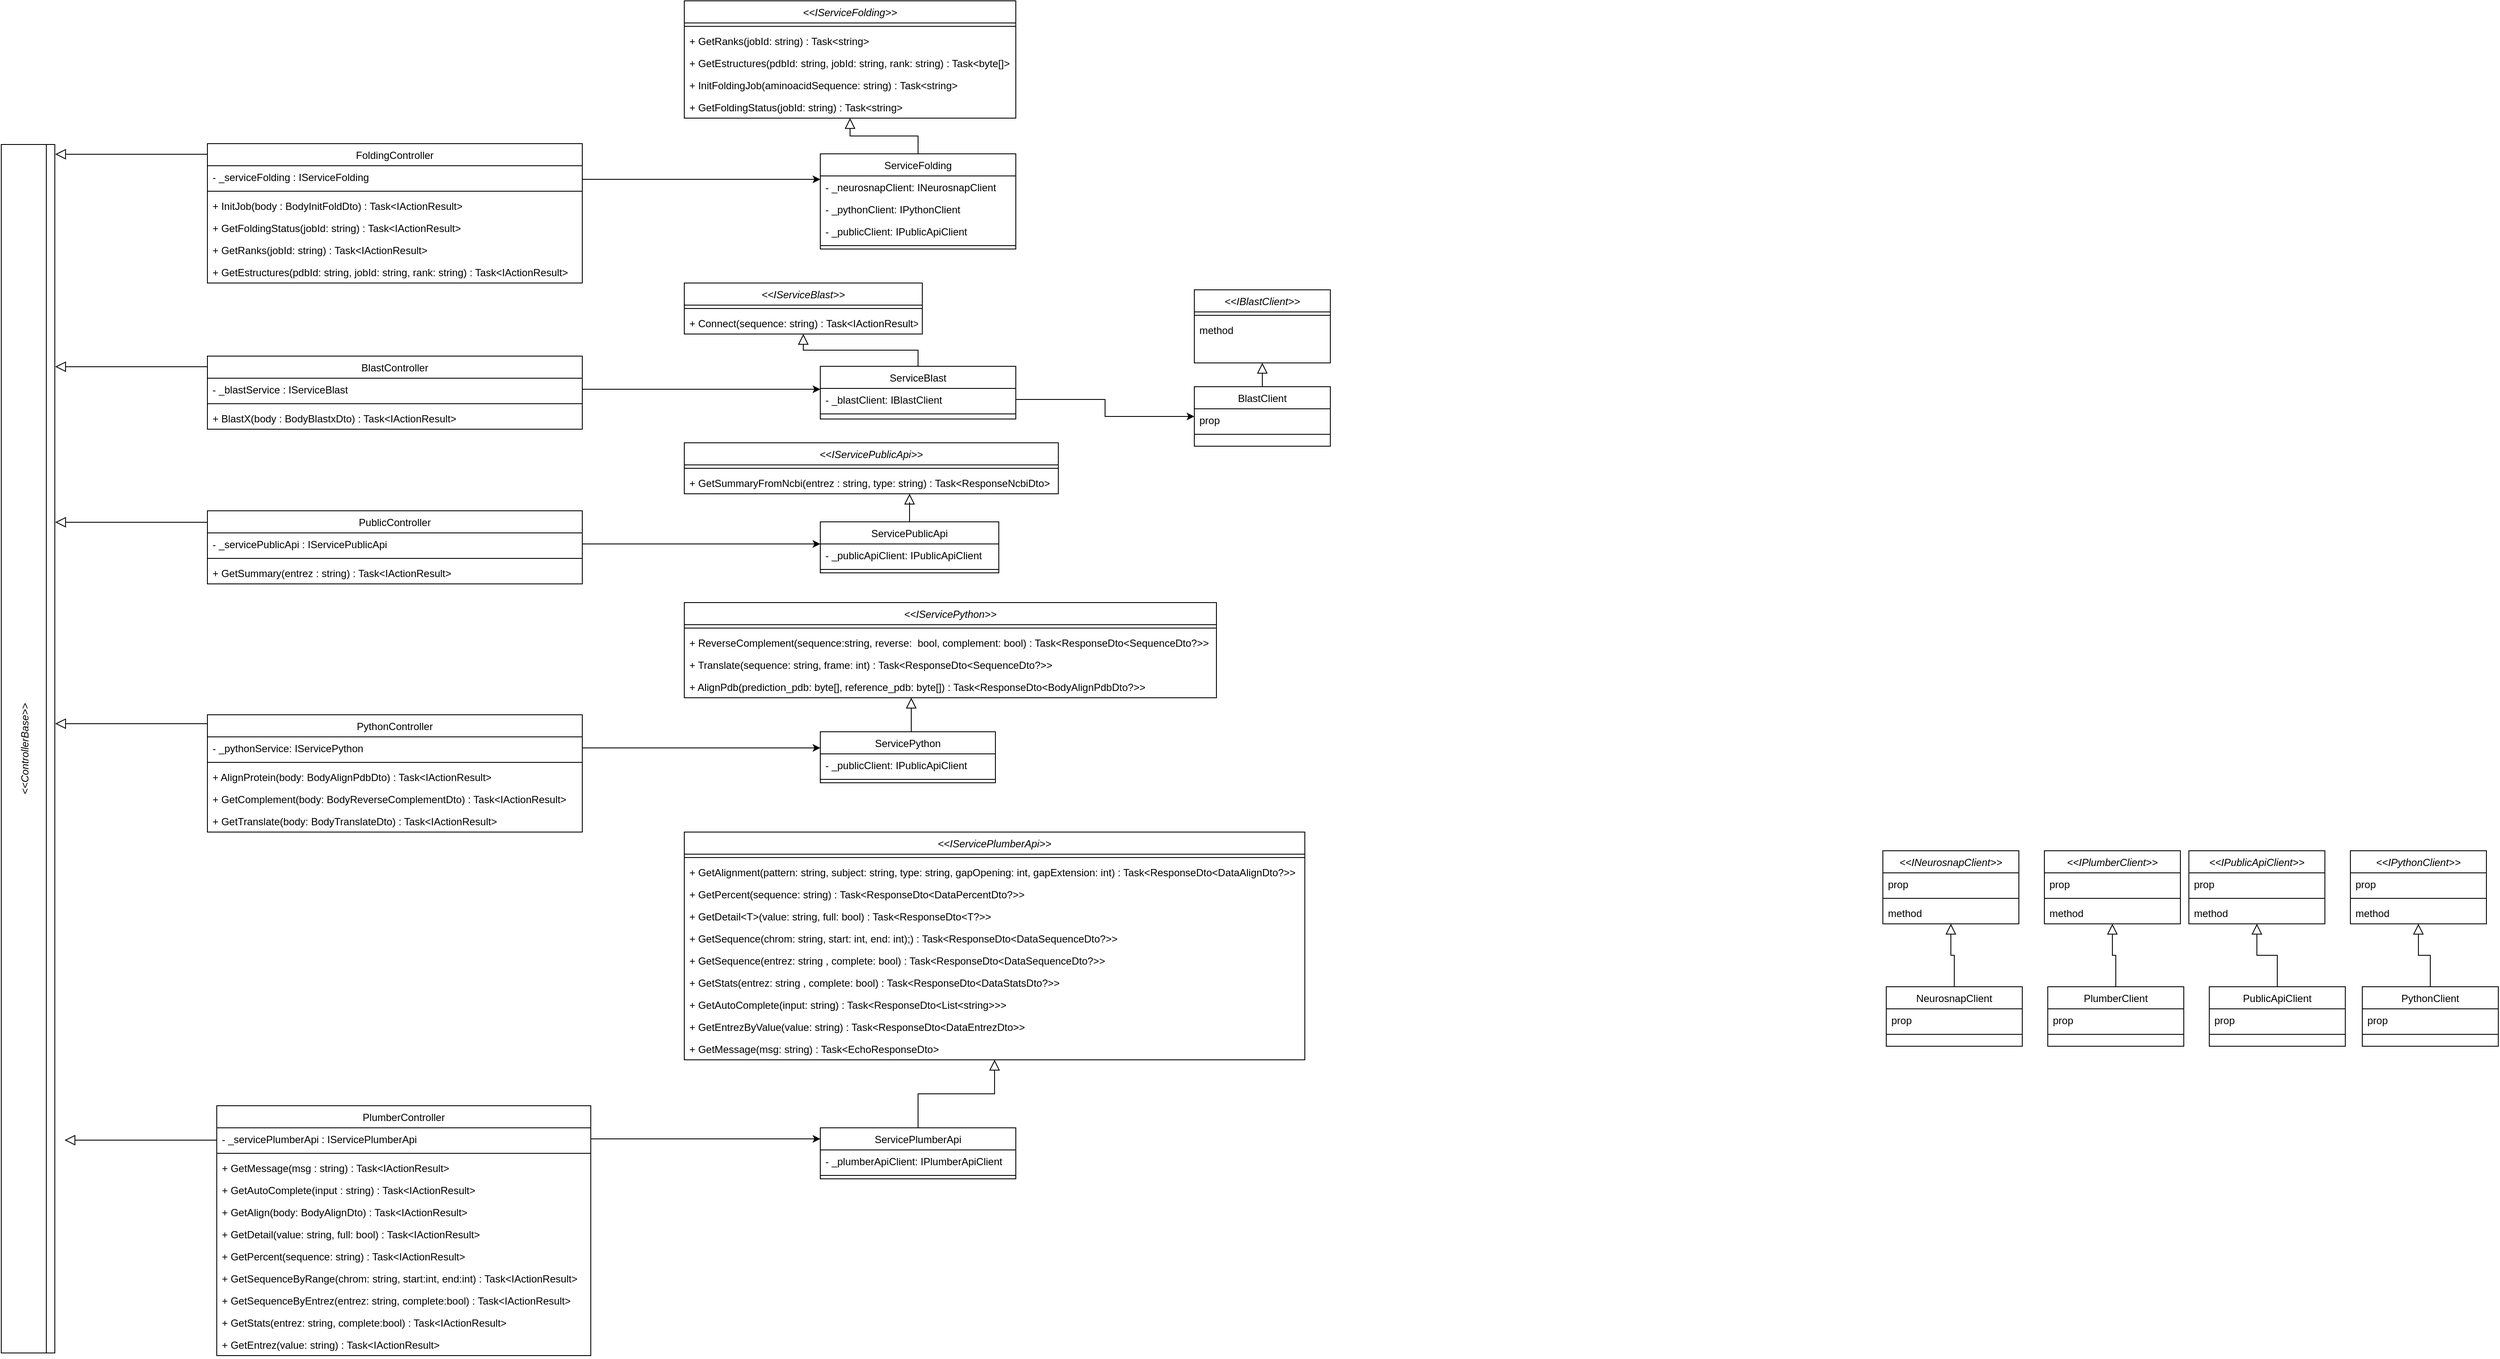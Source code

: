 <mxfile version="28.2.7">
  <diagram name="Page-1" id="tyk1b5Yv3DxGNbRm2OJT">
    <mxGraphModel dx="4820" dy="1723" grid="1" gridSize="10" guides="1" tooltips="1" connect="1" arrows="1" fold="1" page="1" pageScale="1" pageWidth="827" pageHeight="1169" math="0" shadow="0">
      <root>
        <mxCell id="0" />
        <mxCell id="1" parent="0" />
        <mxCell id="YwcAQAlFdVdN4BI-nAPj-1" value="&lt;&lt;IBlastClient&gt;&gt;" style="swimlane;fontStyle=2;align=center;verticalAlign=top;childLayout=stackLayout;horizontal=1;startSize=26;horizontalStack=0;resizeParent=1;resizeLast=0;collapsible=1;marginBottom=0;rounded=0;shadow=0;strokeWidth=1;" parent="1" vertex="1">
          <mxGeometry x="-1320" y="-480" width="160" height="86" as="geometry">
            <mxRectangle x="230" y="140" width="160" height="26" as="alternateBounds" />
          </mxGeometry>
        </mxCell>
        <mxCell id="YwcAQAlFdVdN4BI-nAPj-5" value="" style="line;html=1;strokeWidth=1;align=left;verticalAlign=middle;spacingTop=-1;spacingLeft=3;spacingRight=3;rotatable=0;labelPosition=right;points=[];portConstraint=eastwest;" parent="YwcAQAlFdVdN4BI-nAPj-1" vertex="1">
          <mxGeometry y="26" width="160" height="8" as="geometry" />
        </mxCell>
        <mxCell id="YwcAQAlFdVdN4BI-nAPj-6" value="method" style="text;align=left;verticalAlign=top;spacingLeft=4;spacingRight=4;overflow=hidden;rotatable=0;points=[[0,0.5],[1,0.5]];portConstraint=eastwest;" parent="YwcAQAlFdVdN4BI-nAPj-1" vertex="1">
          <mxGeometry y="34" width="160" height="26" as="geometry" />
        </mxCell>
        <mxCell id="YwcAQAlFdVdN4BI-nAPj-14" value="BlastClient" style="swimlane;fontStyle=0;align=center;verticalAlign=top;childLayout=stackLayout;horizontal=1;startSize=26;horizontalStack=0;resizeParent=1;resizeLast=0;collapsible=1;marginBottom=0;rounded=0;shadow=0;strokeWidth=1;" parent="1" vertex="1">
          <mxGeometry x="-1320" y="-366" width="160" height="70" as="geometry">
            <mxRectangle x="340" y="380" width="170" height="26" as="alternateBounds" />
          </mxGeometry>
        </mxCell>
        <mxCell id="YwcAQAlFdVdN4BI-nAPj-15" value="prop" style="text;align=left;verticalAlign=top;spacingLeft=4;spacingRight=4;overflow=hidden;rotatable=0;points=[[0,0.5],[1,0.5]];portConstraint=eastwest;" parent="YwcAQAlFdVdN4BI-nAPj-14" vertex="1">
          <mxGeometry y="26" width="160" height="26" as="geometry" />
        </mxCell>
        <mxCell id="YwcAQAlFdVdN4BI-nAPj-16" value="" style="line;html=1;strokeWidth=1;align=left;verticalAlign=middle;spacingTop=-1;spacingLeft=3;spacingRight=3;rotatable=0;labelPosition=right;points=[];portConstraint=eastwest;" parent="YwcAQAlFdVdN4BI-nAPj-14" vertex="1">
          <mxGeometry y="52" width="160" height="8" as="geometry" />
        </mxCell>
        <mxCell id="YwcAQAlFdVdN4BI-nAPj-17" value="" style="endArrow=block;endSize=10;endFill=0;shadow=0;strokeWidth=1;rounded=0;curved=0;edgeStyle=elbowEdgeStyle;elbow=vertical;" parent="1" source="YwcAQAlFdVdN4BI-nAPj-87" target="YwcAQAlFdVdN4BI-nAPj-31" edge="1">
          <mxGeometry width="160" relative="1" as="geometry">
            <mxPoint x="-706" y="353" as="sourcePoint" />
            <mxPoint x="-606" y="251" as="targetPoint" />
          </mxGeometry>
        </mxCell>
        <mxCell id="YwcAQAlFdVdN4BI-nAPj-31" value="&lt;&lt;INeurosnapClient&gt;&gt;" style="swimlane;fontStyle=2;align=center;verticalAlign=top;childLayout=stackLayout;horizontal=1;startSize=26;horizontalStack=0;resizeParent=1;resizeLast=0;collapsible=1;marginBottom=0;rounded=0;shadow=0;strokeWidth=1;" parent="1" vertex="1">
          <mxGeometry x="-510" y="180" width="160" height="86" as="geometry">
            <mxRectangle x="230" y="140" width="160" height="26" as="alternateBounds" />
          </mxGeometry>
        </mxCell>
        <mxCell id="YwcAQAlFdVdN4BI-nAPj-32" value="prop" style="text;align=left;verticalAlign=top;spacingLeft=4;spacingRight=4;overflow=hidden;rotatable=0;points=[[0,0.5],[1,0.5]];portConstraint=eastwest;" parent="YwcAQAlFdVdN4BI-nAPj-31" vertex="1">
          <mxGeometry y="26" width="160" height="26" as="geometry" />
        </mxCell>
        <mxCell id="YwcAQAlFdVdN4BI-nAPj-33" value="" style="line;html=1;strokeWidth=1;align=left;verticalAlign=middle;spacingTop=-1;spacingLeft=3;spacingRight=3;rotatable=0;labelPosition=right;points=[];portConstraint=eastwest;" parent="YwcAQAlFdVdN4BI-nAPj-31" vertex="1">
          <mxGeometry y="52" width="160" height="8" as="geometry" />
        </mxCell>
        <mxCell id="YwcAQAlFdVdN4BI-nAPj-34" value="method" style="text;align=left;verticalAlign=top;spacingLeft=4;spacingRight=4;overflow=hidden;rotatable=0;points=[[0,0.5],[1,0.5]];portConstraint=eastwest;" parent="YwcAQAlFdVdN4BI-nAPj-31" vertex="1">
          <mxGeometry y="60" width="160" height="26" as="geometry" />
        </mxCell>
        <mxCell id="YwcAQAlFdVdN4BI-nAPj-35" value="&lt;&lt;IPlumberClient&gt;&gt;" style="swimlane;fontStyle=2;align=center;verticalAlign=top;childLayout=stackLayout;horizontal=1;startSize=26;horizontalStack=0;resizeParent=1;resizeLast=0;collapsible=1;marginBottom=0;rounded=0;shadow=0;strokeWidth=1;" parent="1" vertex="1">
          <mxGeometry x="-320" y="180" width="160" height="86" as="geometry">
            <mxRectangle x="230" y="140" width="160" height="26" as="alternateBounds" />
          </mxGeometry>
        </mxCell>
        <mxCell id="YwcAQAlFdVdN4BI-nAPj-36" value="prop" style="text;align=left;verticalAlign=top;spacingLeft=4;spacingRight=4;overflow=hidden;rotatable=0;points=[[0,0.5],[1,0.5]];portConstraint=eastwest;" parent="YwcAQAlFdVdN4BI-nAPj-35" vertex="1">
          <mxGeometry y="26" width="160" height="26" as="geometry" />
        </mxCell>
        <mxCell id="YwcAQAlFdVdN4BI-nAPj-37" value="" style="line;html=1;strokeWidth=1;align=left;verticalAlign=middle;spacingTop=-1;spacingLeft=3;spacingRight=3;rotatable=0;labelPosition=right;points=[];portConstraint=eastwest;" parent="YwcAQAlFdVdN4BI-nAPj-35" vertex="1">
          <mxGeometry y="52" width="160" height="8" as="geometry" />
        </mxCell>
        <mxCell id="YwcAQAlFdVdN4BI-nAPj-38" value="method" style="text;align=left;verticalAlign=top;spacingLeft=4;spacingRight=4;overflow=hidden;rotatable=0;points=[[0,0.5],[1,0.5]];portConstraint=eastwest;" parent="YwcAQAlFdVdN4BI-nAPj-35" vertex="1">
          <mxGeometry y="60" width="160" height="26" as="geometry" />
        </mxCell>
        <mxCell id="YwcAQAlFdVdN4BI-nAPj-39" value="&lt;&lt;IPublicApiClient&gt;&gt;" style="swimlane;fontStyle=2;align=center;verticalAlign=top;childLayout=stackLayout;horizontal=1;startSize=26;horizontalStack=0;resizeParent=1;resizeLast=0;collapsible=1;marginBottom=0;rounded=0;shadow=0;strokeWidth=1;" parent="1" vertex="1">
          <mxGeometry x="-150" y="180" width="160" height="86" as="geometry">
            <mxRectangle x="230" y="140" width="160" height="26" as="alternateBounds" />
          </mxGeometry>
        </mxCell>
        <mxCell id="YwcAQAlFdVdN4BI-nAPj-40" value="prop" style="text;align=left;verticalAlign=top;spacingLeft=4;spacingRight=4;overflow=hidden;rotatable=0;points=[[0,0.5],[1,0.5]];portConstraint=eastwest;" parent="YwcAQAlFdVdN4BI-nAPj-39" vertex="1">
          <mxGeometry y="26" width="160" height="26" as="geometry" />
        </mxCell>
        <mxCell id="YwcAQAlFdVdN4BI-nAPj-41" value="" style="line;html=1;strokeWidth=1;align=left;verticalAlign=middle;spacingTop=-1;spacingLeft=3;spacingRight=3;rotatable=0;labelPosition=right;points=[];portConstraint=eastwest;" parent="YwcAQAlFdVdN4BI-nAPj-39" vertex="1">
          <mxGeometry y="52" width="160" height="8" as="geometry" />
        </mxCell>
        <mxCell id="YwcAQAlFdVdN4BI-nAPj-42" value="method" style="text;align=left;verticalAlign=top;spacingLeft=4;spacingRight=4;overflow=hidden;rotatable=0;points=[[0,0.5],[1,0.5]];portConstraint=eastwest;" parent="YwcAQAlFdVdN4BI-nAPj-39" vertex="1">
          <mxGeometry y="60" width="160" height="26" as="geometry" />
        </mxCell>
        <mxCell id="YwcAQAlFdVdN4BI-nAPj-43" value="&lt;&lt;IPythonClient&gt;&gt;" style="swimlane;fontStyle=2;align=center;verticalAlign=top;childLayout=stackLayout;horizontal=1;startSize=26;horizontalStack=0;resizeParent=1;resizeLast=0;collapsible=1;marginBottom=0;rounded=0;shadow=0;strokeWidth=1;" parent="1" vertex="1">
          <mxGeometry x="40" y="180" width="160" height="86" as="geometry">
            <mxRectangle x="230" y="140" width="160" height="26" as="alternateBounds" />
          </mxGeometry>
        </mxCell>
        <mxCell id="YwcAQAlFdVdN4BI-nAPj-44" value="prop" style="text;align=left;verticalAlign=top;spacingLeft=4;spacingRight=4;overflow=hidden;rotatable=0;points=[[0,0.5],[1,0.5]];portConstraint=eastwest;" parent="YwcAQAlFdVdN4BI-nAPj-43" vertex="1">
          <mxGeometry y="26" width="160" height="26" as="geometry" />
        </mxCell>
        <mxCell id="YwcAQAlFdVdN4BI-nAPj-45" value="" style="line;html=1;strokeWidth=1;align=left;verticalAlign=middle;spacingTop=-1;spacingLeft=3;spacingRight=3;rotatable=0;labelPosition=right;points=[];portConstraint=eastwest;" parent="YwcAQAlFdVdN4BI-nAPj-43" vertex="1">
          <mxGeometry y="52" width="160" height="8" as="geometry" />
        </mxCell>
        <mxCell id="YwcAQAlFdVdN4BI-nAPj-46" value="method" style="text;align=left;verticalAlign=top;spacingLeft=4;spacingRight=4;overflow=hidden;rotatable=0;points=[[0,0.5],[1,0.5]];portConstraint=eastwest;" parent="YwcAQAlFdVdN4BI-nAPj-43" vertex="1">
          <mxGeometry y="60" width="160" height="26" as="geometry" />
        </mxCell>
        <mxCell id="YwcAQAlFdVdN4BI-nAPj-47" value="&lt;&lt;IServiceBlast&gt;&gt;" style="swimlane;fontStyle=2;align=center;verticalAlign=top;childLayout=stackLayout;horizontal=1;startSize=26;horizontalStack=0;resizeParent=1;resizeLast=0;collapsible=1;marginBottom=0;rounded=0;shadow=0;strokeWidth=1;" parent="1" vertex="1">
          <mxGeometry x="-1920" y="-488" width="280" height="60" as="geometry">
            <mxRectangle x="230" y="140" width="160" height="26" as="alternateBounds" />
          </mxGeometry>
        </mxCell>
        <mxCell id="YwcAQAlFdVdN4BI-nAPj-49" value="" style="line;html=1;strokeWidth=1;align=left;verticalAlign=middle;spacingTop=-1;spacingLeft=3;spacingRight=3;rotatable=0;labelPosition=right;points=[];portConstraint=eastwest;" parent="YwcAQAlFdVdN4BI-nAPj-47" vertex="1">
          <mxGeometry y="26" width="280" height="8" as="geometry" />
        </mxCell>
        <mxCell id="vpIYbT9sheXWyb2JyNE9-69" value="+ Connect(sequence: string) : Task&lt;IActionResult&gt;" style="text;align=left;verticalAlign=top;spacingLeft=4;spacingRight=4;overflow=hidden;rotatable=0;points=[[0,0.5],[1,0.5]];portConstraint=eastwest;" vertex="1" parent="YwcAQAlFdVdN4BI-nAPj-47">
          <mxGeometry y="34" width="280" height="26" as="geometry" />
        </mxCell>
        <mxCell id="YwcAQAlFdVdN4BI-nAPj-51" value="&lt;&lt;IServiceFolding&gt;&gt;" style="swimlane;fontStyle=2;align=center;verticalAlign=top;childLayout=stackLayout;horizontal=1;startSize=26;horizontalStack=0;resizeParent=1;resizeLast=0;collapsible=1;marginBottom=0;rounded=0;shadow=0;strokeWidth=1;" parent="1" vertex="1">
          <mxGeometry x="-1920" y="-820" width="390" height="138" as="geometry">
            <mxRectangle x="230" y="140" width="160" height="26" as="alternateBounds" />
          </mxGeometry>
        </mxCell>
        <mxCell id="YwcAQAlFdVdN4BI-nAPj-53" value="" style="line;html=1;strokeWidth=1;align=left;verticalAlign=middle;spacingTop=-1;spacingLeft=3;spacingRight=3;rotatable=0;labelPosition=right;points=[];portConstraint=eastwest;" parent="YwcAQAlFdVdN4BI-nAPj-51" vertex="1">
          <mxGeometry y="26" width="390" height="8" as="geometry" />
        </mxCell>
        <mxCell id="vpIYbT9sheXWyb2JyNE9-74" value="+ GetRanks(jobId: string) : Task&lt;string&gt;" style="text;align=left;verticalAlign=top;spacingLeft=4;spacingRight=4;overflow=hidden;rotatable=0;points=[[0,0.5],[1,0.5]];portConstraint=eastwest;" vertex="1" parent="YwcAQAlFdVdN4BI-nAPj-51">
          <mxGeometry y="34" width="390" height="26" as="geometry" />
        </mxCell>
        <mxCell id="vpIYbT9sheXWyb2JyNE9-76" value="+ GetEstructures(pdbId: string, jobId: string, rank: string) : Task&lt;byte[]&gt;" style="text;align=left;verticalAlign=top;spacingLeft=4;spacingRight=4;overflow=hidden;rotatable=0;points=[[0,0.5],[1,0.5]];portConstraint=eastwest;" vertex="1" parent="YwcAQAlFdVdN4BI-nAPj-51">
          <mxGeometry y="60" width="390" height="26" as="geometry" />
        </mxCell>
        <mxCell id="vpIYbT9sheXWyb2JyNE9-77" value="+ InitFoldingJob(aminoacidSequence: string) : Task&lt;string&gt;" style="text;align=left;verticalAlign=top;spacingLeft=4;spacingRight=4;overflow=hidden;rotatable=0;points=[[0,0.5],[1,0.5]];portConstraint=eastwest;" vertex="1" parent="YwcAQAlFdVdN4BI-nAPj-51">
          <mxGeometry y="86" width="390" height="26" as="geometry" />
        </mxCell>
        <mxCell id="vpIYbT9sheXWyb2JyNE9-75" value="+ GetFoldingStatus(jobId: string) : Task&lt;string&gt;" style="text;align=left;verticalAlign=top;spacingLeft=4;spacingRight=4;overflow=hidden;rotatable=0;points=[[0,0.5],[1,0.5]];portConstraint=eastwest;" vertex="1" parent="YwcAQAlFdVdN4BI-nAPj-51">
          <mxGeometry y="112" width="390" height="26" as="geometry" />
        </mxCell>
        <mxCell id="YwcAQAlFdVdN4BI-nAPj-67" value="BlastController" style="swimlane;fontStyle=0;align=center;verticalAlign=top;childLayout=stackLayout;horizontal=1;startSize=26;horizontalStack=0;resizeParent=1;resizeLast=0;collapsible=1;marginBottom=0;rounded=0;shadow=0;strokeWidth=1;" parent="1" vertex="1">
          <mxGeometry x="-2481" y="-402" width="441" height="86" as="geometry">
            <mxRectangle x="230" y="140" width="160" height="26" as="alternateBounds" />
          </mxGeometry>
        </mxCell>
        <mxCell id="YwcAQAlFdVdN4BI-nAPj-68" value="- _blastService : IServiceBlast" style="text;align=left;verticalAlign=top;spacingLeft=4;spacingRight=4;overflow=hidden;rotatable=0;points=[[0,0.5],[1,0.5]];portConstraint=eastwest;" parent="YwcAQAlFdVdN4BI-nAPj-67" vertex="1">
          <mxGeometry y="26" width="441" height="26" as="geometry" />
        </mxCell>
        <mxCell id="YwcAQAlFdVdN4BI-nAPj-69" value="" style="line;html=1;strokeWidth=1;align=left;verticalAlign=middle;spacingTop=-1;spacingLeft=3;spacingRight=3;rotatable=0;labelPosition=right;points=[];portConstraint=eastwest;" parent="YwcAQAlFdVdN4BI-nAPj-67" vertex="1">
          <mxGeometry y="52" width="441" height="8" as="geometry" />
        </mxCell>
        <mxCell id="YwcAQAlFdVdN4BI-nAPj-70" value="+ BlastX(body : BodyBlastxDto) : Task&lt;IActionResult&gt;" style="text;align=left;verticalAlign=top;spacingLeft=4;spacingRight=4;overflow=hidden;rotatable=0;points=[[0,0.5],[1,0.5]];portConstraint=eastwest;" parent="YwcAQAlFdVdN4BI-nAPj-67" vertex="1">
          <mxGeometry y="60" width="441" height="26" as="geometry" />
        </mxCell>
        <mxCell id="YwcAQAlFdVdN4BI-nAPj-87" value="NeurosnapClient" style="swimlane;fontStyle=0;align=center;verticalAlign=top;childLayout=stackLayout;horizontal=1;startSize=26;horizontalStack=0;resizeParent=1;resizeLast=0;collapsible=1;marginBottom=0;rounded=0;shadow=0;strokeWidth=1;" parent="1" vertex="1">
          <mxGeometry x="-506" y="340" width="160" height="70" as="geometry">
            <mxRectangle x="340" y="380" width="170" height="26" as="alternateBounds" />
          </mxGeometry>
        </mxCell>
        <mxCell id="YwcAQAlFdVdN4BI-nAPj-88" value="prop" style="text;align=left;verticalAlign=top;spacingLeft=4;spacingRight=4;overflow=hidden;rotatable=0;points=[[0,0.5],[1,0.5]];portConstraint=eastwest;" parent="YwcAQAlFdVdN4BI-nAPj-87" vertex="1">
          <mxGeometry y="26" width="160" height="26" as="geometry" />
        </mxCell>
        <mxCell id="YwcAQAlFdVdN4BI-nAPj-89" value="" style="line;html=1;strokeWidth=1;align=left;verticalAlign=middle;spacingTop=-1;spacingLeft=3;spacingRight=3;rotatable=0;labelPosition=right;points=[];portConstraint=eastwest;" parent="YwcAQAlFdVdN4BI-nAPj-87" vertex="1">
          <mxGeometry y="52" width="160" height="8" as="geometry" />
        </mxCell>
        <mxCell id="YwcAQAlFdVdN4BI-nAPj-90" value="PlumberClient" style="swimlane;fontStyle=0;align=center;verticalAlign=top;childLayout=stackLayout;horizontal=1;startSize=26;horizontalStack=0;resizeParent=1;resizeLast=0;collapsible=1;marginBottom=0;rounded=0;shadow=0;strokeWidth=1;" parent="1" vertex="1">
          <mxGeometry x="-316" y="340" width="160" height="70" as="geometry">
            <mxRectangle x="340" y="380" width="170" height="26" as="alternateBounds" />
          </mxGeometry>
        </mxCell>
        <mxCell id="YwcAQAlFdVdN4BI-nAPj-91" value="prop" style="text;align=left;verticalAlign=top;spacingLeft=4;spacingRight=4;overflow=hidden;rotatable=0;points=[[0,0.5],[1,0.5]];portConstraint=eastwest;" parent="YwcAQAlFdVdN4BI-nAPj-90" vertex="1">
          <mxGeometry y="26" width="160" height="26" as="geometry" />
        </mxCell>
        <mxCell id="YwcAQAlFdVdN4BI-nAPj-92" value="" style="line;html=1;strokeWidth=1;align=left;verticalAlign=middle;spacingTop=-1;spacingLeft=3;spacingRight=3;rotatable=0;labelPosition=right;points=[];portConstraint=eastwest;" parent="YwcAQAlFdVdN4BI-nAPj-90" vertex="1">
          <mxGeometry y="52" width="160" height="8" as="geometry" />
        </mxCell>
        <mxCell id="YwcAQAlFdVdN4BI-nAPj-93" value="PublicApiClient" style="swimlane;fontStyle=0;align=center;verticalAlign=top;childLayout=stackLayout;horizontal=1;startSize=26;horizontalStack=0;resizeParent=1;resizeLast=0;collapsible=1;marginBottom=0;rounded=0;shadow=0;strokeWidth=1;" parent="1" vertex="1">
          <mxGeometry x="-126" y="340" width="160" height="70" as="geometry">
            <mxRectangle x="340" y="380" width="170" height="26" as="alternateBounds" />
          </mxGeometry>
        </mxCell>
        <mxCell id="YwcAQAlFdVdN4BI-nAPj-94" value="prop" style="text;align=left;verticalAlign=top;spacingLeft=4;spacingRight=4;overflow=hidden;rotatable=0;points=[[0,0.5],[1,0.5]];portConstraint=eastwest;" parent="YwcAQAlFdVdN4BI-nAPj-93" vertex="1">
          <mxGeometry y="26" width="160" height="26" as="geometry" />
        </mxCell>
        <mxCell id="YwcAQAlFdVdN4BI-nAPj-95" value="" style="line;html=1;strokeWidth=1;align=left;verticalAlign=middle;spacingTop=-1;spacingLeft=3;spacingRight=3;rotatable=0;labelPosition=right;points=[];portConstraint=eastwest;" parent="YwcAQAlFdVdN4BI-nAPj-93" vertex="1">
          <mxGeometry y="52" width="160" height="8" as="geometry" />
        </mxCell>
        <mxCell id="YwcAQAlFdVdN4BI-nAPj-96" value="PythonClient" style="swimlane;fontStyle=0;align=center;verticalAlign=top;childLayout=stackLayout;horizontal=1;startSize=26;horizontalStack=0;resizeParent=1;resizeLast=0;collapsible=1;marginBottom=0;rounded=0;shadow=0;strokeWidth=1;" parent="1" vertex="1">
          <mxGeometry x="54" y="340" width="160" height="70" as="geometry">
            <mxRectangle x="340" y="380" width="170" height="26" as="alternateBounds" />
          </mxGeometry>
        </mxCell>
        <mxCell id="YwcAQAlFdVdN4BI-nAPj-97" value="prop" style="text;align=left;verticalAlign=top;spacingLeft=4;spacingRight=4;overflow=hidden;rotatable=0;points=[[0,0.5],[1,0.5]];portConstraint=eastwest;" parent="YwcAQAlFdVdN4BI-nAPj-96" vertex="1">
          <mxGeometry y="26" width="160" height="26" as="geometry" />
        </mxCell>
        <mxCell id="YwcAQAlFdVdN4BI-nAPj-98" value="" style="line;html=1;strokeWidth=1;align=left;verticalAlign=middle;spacingTop=-1;spacingLeft=3;spacingRight=3;rotatable=0;labelPosition=right;points=[];portConstraint=eastwest;" parent="YwcAQAlFdVdN4BI-nAPj-96" vertex="1">
          <mxGeometry y="52" width="160" height="8" as="geometry" />
        </mxCell>
        <mxCell id="YwcAQAlFdVdN4BI-nAPj-99" value="" style="endArrow=block;endSize=10;endFill=0;shadow=0;strokeWidth=1;rounded=0;curved=0;edgeStyle=elbowEdgeStyle;elbow=vertical;" parent="1" source="YwcAQAlFdVdN4BI-nAPj-14" target="YwcAQAlFdVdN4BI-nAPj-1" edge="1">
          <mxGeometry width="160" relative="1" as="geometry">
            <mxPoint x="-80" y="3" as="sourcePoint" />
            <mxPoint x="20" y="-99" as="targetPoint" />
          </mxGeometry>
        </mxCell>
        <mxCell id="YwcAQAlFdVdN4BI-nAPj-100" value="" style="endArrow=block;endSize=10;endFill=0;shadow=0;strokeWidth=1;rounded=0;curved=0;edgeStyle=elbowEdgeStyle;elbow=vertical;" parent="1" source="YwcAQAlFdVdN4BI-nAPj-90" target="YwcAQAlFdVdN4BI-nAPj-35" edge="1">
          <mxGeometry width="160" relative="1" as="geometry">
            <mxPoint x="-706" y="353" as="sourcePoint" />
            <mxPoint x="-606" y="251" as="targetPoint" />
          </mxGeometry>
        </mxCell>
        <mxCell id="YwcAQAlFdVdN4BI-nAPj-101" value="" style="endArrow=block;endSize=10;endFill=0;shadow=0;strokeWidth=1;rounded=0;curved=0;edgeStyle=elbowEdgeStyle;elbow=vertical;" parent="1" source="YwcAQAlFdVdN4BI-nAPj-96" target="YwcAQAlFdVdN4BI-nAPj-43" edge="1">
          <mxGeometry width="160" relative="1" as="geometry">
            <mxPoint x="-706" y="353" as="sourcePoint" />
            <mxPoint x="-606" y="251" as="targetPoint" />
          </mxGeometry>
        </mxCell>
        <mxCell id="YwcAQAlFdVdN4BI-nAPj-102" value="" style="endArrow=block;endSize=10;endFill=0;shadow=0;strokeWidth=1;rounded=0;curved=0;edgeStyle=elbowEdgeStyle;elbow=vertical;" parent="1" source="YwcAQAlFdVdN4BI-nAPj-93" target="YwcAQAlFdVdN4BI-nAPj-39" edge="1">
          <mxGeometry width="160" relative="1" as="geometry">
            <mxPoint x="-706" y="353" as="sourcePoint" />
            <mxPoint x="-606" y="251" as="targetPoint" />
          </mxGeometry>
        </mxCell>
        <mxCell id="YwcAQAlFdVdN4BI-nAPj-103" value="ServiceBlast" style="swimlane;fontStyle=0;align=center;verticalAlign=top;childLayout=stackLayout;horizontal=1;startSize=26;horizontalStack=0;resizeParent=1;resizeLast=0;collapsible=1;marginBottom=0;rounded=0;shadow=0;strokeWidth=1;" parent="1" vertex="1">
          <mxGeometry x="-1760" y="-390" width="230" height="62" as="geometry">
            <mxRectangle x="340" y="380" width="170" height="26" as="alternateBounds" />
          </mxGeometry>
        </mxCell>
        <mxCell id="YwcAQAlFdVdN4BI-nAPj-104" value="- _blastClient: IBlastClient" style="text;align=left;verticalAlign=top;spacingLeft=4;spacingRight=4;overflow=hidden;rotatable=0;points=[[0,0.5],[1,0.5]];portConstraint=eastwest;" parent="YwcAQAlFdVdN4BI-nAPj-103" vertex="1">
          <mxGeometry y="26" width="230" height="26" as="geometry" />
        </mxCell>
        <mxCell id="YwcAQAlFdVdN4BI-nAPj-105" value="" style="line;html=1;strokeWidth=1;align=left;verticalAlign=middle;spacingTop=-1;spacingLeft=3;spacingRight=3;rotatable=0;labelPosition=right;points=[];portConstraint=eastwest;" parent="YwcAQAlFdVdN4BI-nAPj-103" vertex="1">
          <mxGeometry y="52" width="230" height="8" as="geometry" />
        </mxCell>
        <mxCell id="YwcAQAlFdVdN4BI-nAPj-106" value="" style="endArrow=block;endSize=10;endFill=0;shadow=0;strokeWidth=1;rounded=0;curved=0;edgeStyle=elbowEdgeStyle;elbow=vertical;" parent="1" source="YwcAQAlFdVdN4BI-nAPj-107" target="YwcAQAlFdVdN4BI-nAPj-51" edge="1">
          <mxGeometry width="160" relative="1" as="geometry">
            <mxPoint y="71" as="sourcePoint" />
            <mxPoint x="270" y="-96" as="targetPoint" />
          </mxGeometry>
        </mxCell>
        <mxCell id="YwcAQAlFdVdN4BI-nAPj-107" value="ServiceFolding" style="swimlane;fontStyle=0;align=center;verticalAlign=top;childLayout=stackLayout;horizontal=1;startSize=26;horizontalStack=0;resizeParent=1;resizeLast=0;collapsible=1;marginBottom=0;rounded=0;shadow=0;strokeWidth=1;" parent="1" vertex="1">
          <mxGeometry x="-1760" y="-640" width="230" height="112" as="geometry">
            <mxRectangle x="340" y="380" width="170" height="26" as="alternateBounds" />
          </mxGeometry>
        </mxCell>
        <mxCell id="vpIYbT9sheXWyb2JyNE9-73" value="- _neurosnapClient: INeurosnapClient" style="text;align=left;verticalAlign=top;spacingLeft=4;spacingRight=4;overflow=hidden;rotatable=0;points=[[0,0.5],[1,0.5]];portConstraint=eastwest;" vertex="1" parent="YwcAQAlFdVdN4BI-nAPj-107">
          <mxGeometry y="26" width="230" height="26" as="geometry" />
        </mxCell>
        <mxCell id="vpIYbT9sheXWyb2JyNE9-72" value="- _pythonClient: IPythonClient" style="text;align=left;verticalAlign=top;spacingLeft=4;spacingRight=4;overflow=hidden;rotatable=0;points=[[0,0.5],[1,0.5]];portConstraint=eastwest;" vertex="1" parent="YwcAQAlFdVdN4BI-nAPj-107">
          <mxGeometry y="52" width="230" height="26" as="geometry" />
        </mxCell>
        <mxCell id="vpIYbT9sheXWyb2JyNE9-71" value="- _publicClient: IPublicApiClient" style="text;align=left;verticalAlign=top;spacingLeft=4;spacingRight=4;overflow=hidden;rotatable=0;points=[[0,0.5],[1,0.5]];portConstraint=eastwest;" vertex="1" parent="YwcAQAlFdVdN4BI-nAPj-107">
          <mxGeometry y="78" width="230" height="26" as="geometry" />
        </mxCell>
        <mxCell id="YwcAQAlFdVdN4BI-nAPj-109" value="" style="line;html=1;strokeWidth=1;align=left;verticalAlign=middle;spacingTop=-1;spacingLeft=3;spacingRight=3;rotatable=0;labelPosition=right;points=[];portConstraint=eastwest;" parent="YwcAQAlFdVdN4BI-nAPj-107" vertex="1">
          <mxGeometry y="104" width="230" height="8" as="geometry" />
        </mxCell>
        <mxCell id="YwcAQAlFdVdN4BI-nAPj-119" value="" style="endArrow=block;endSize=10;endFill=0;shadow=0;strokeWidth=1;rounded=0;curved=0;edgeStyle=elbowEdgeStyle;elbow=vertical;" parent="1" source="YwcAQAlFdVdN4BI-nAPj-103" target="YwcAQAlFdVdN4BI-nAPj-47" edge="1">
          <mxGeometry width="160" relative="1" as="geometry">
            <mxPoint x="-470" y="-23" as="sourcePoint" />
            <mxPoint x="-380" y="-190" as="targetPoint" />
          </mxGeometry>
        </mxCell>
        <mxCell id="vpIYbT9sheXWyb2JyNE9-1" style="edgeStyle=orthogonalEdgeStyle;rounded=0;orthogonalLoop=1;jettySize=auto;html=1;" edge="1" parent="1" source="YwcAQAlFdVdN4BI-nAPj-68" target="YwcAQAlFdVdN4BI-nAPj-103">
          <mxGeometry relative="1" as="geometry">
            <Array as="points">
              <mxPoint x="-2080" y="-350" />
              <mxPoint x="-2080" y="-350" />
            </Array>
          </mxGeometry>
        </mxCell>
        <mxCell id="vpIYbT9sheXWyb2JyNE9-2" value="PlumberController" style="swimlane;fontStyle=0;align=center;verticalAlign=top;childLayout=stackLayout;horizontal=1;startSize=26;horizontalStack=0;resizeParent=1;resizeLast=0;collapsible=1;marginBottom=0;rounded=0;shadow=0;strokeWidth=1;" vertex="1" parent="1">
          <mxGeometry x="-2470" y="480" width="440" height="294" as="geometry">
            <mxRectangle x="230" y="140" width="160" height="26" as="alternateBounds" />
          </mxGeometry>
        </mxCell>
        <mxCell id="vpIYbT9sheXWyb2JyNE9-3" value="- _servicePlumberApi : IServicePlumberApi" style="text;align=left;verticalAlign=top;spacingLeft=4;spacingRight=4;overflow=hidden;rotatable=0;points=[[0,0.5],[1,0.5]];portConstraint=eastwest;" vertex="1" parent="vpIYbT9sheXWyb2JyNE9-2">
          <mxGeometry y="26" width="440" height="26" as="geometry" />
        </mxCell>
        <mxCell id="vpIYbT9sheXWyb2JyNE9-4" value="" style="line;html=1;strokeWidth=1;align=left;verticalAlign=middle;spacingTop=-1;spacingLeft=3;spacingRight=3;rotatable=0;labelPosition=right;points=[];portConstraint=eastwest;" vertex="1" parent="vpIYbT9sheXWyb2JyNE9-2">
          <mxGeometry y="52" width="440" height="8" as="geometry" />
        </mxCell>
        <mxCell id="vpIYbT9sheXWyb2JyNE9-5" value="+ GetMessage(msg : string) : Task&lt;IActionResult&gt;" style="text;align=left;verticalAlign=top;spacingLeft=4;spacingRight=4;overflow=hidden;rotatable=0;points=[[0,0.5],[1,0.5]];portConstraint=eastwest;" vertex="1" parent="vpIYbT9sheXWyb2JyNE9-2">
          <mxGeometry y="60" width="440" height="26" as="geometry" />
        </mxCell>
        <mxCell id="vpIYbT9sheXWyb2JyNE9-45" value="+ GetAutoComplete(input : string) : Task&lt;IActionResult&gt;" style="text;align=left;verticalAlign=top;spacingLeft=4;spacingRight=4;overflow=hidden;rotatable=0;points=[[0,0.5],[1,0.5]];portConstraint=eastwest;" vertex="1" parent="vpIYbT9sheXWyb2JyNE9-2">
          <mxGeometry y="86" width="440" height="26" as="geometry" />
        </mxCell>
        <mxCell id="vpIYbT9sheXWyb2JyNE9-46" value="+ GetAlign(body: BodyAlignDto) : Task&lt;IActionResult&gt;" style="text;align=left;verticalAlign=top;spacingLeft=4;spacingRight=4;overflow=hidden;rotatable=0;points=[[0,0.5],[1,0.5]];portConstraint=eastwest;" vertex="1" parent="vpIYbT9sheXWyb2JyNE9-2">
          <mxGeometry y="112" width="440" height="26" as="geometry" />
        </mxCell>
        <mxCell id="vpIYbT9sheXWyb2JyNE9-47" value="+ GetDetail(value: string, full: bool) : Task&lt;IActionResult&gt;" style="text;align=left;verticalAlign=top;spacingLeft=4;spacingRight=4;overflow=hidden;rotatable=0;points=[[0,0.5],[1,0.5]];portConstraint=eastwest;" vertex="1" parent="vpIYbT9sheXWyb2JyNE9-2">
          <mxGeometry y="138" width="440" height="26" as="geometry" />
        </mxCell>
        <mxCell id="vpIYbT9sheXWyb2JyNE9-48" value="+ GetPercent(sequence: string) : Task&lt;IActionResult&gt;" style="text;align=left;verticalAlign=top;spacingLeft=4;spacingRight=4;overflow=hidden;rotatable=0;points=[[0,0.5],[1,0.5]];portConstraint=eastwest;" vertex="1" parent="vpIYbT9sheXWyb2JyNE9-2">
          <mxGeometry y="164" width="440" height="26" as="geometry" />
        </mxCell>
        <mxCell id="vpIYbT9sheXWyb2JyNE9-49" value="+ GetSequenceByRange(chrom: string, start:int, end:int) : Task&lt;IActionResult&gt;" style="text;align=left;verticalAlign=top;spacingLeft=4;spacingRight=4;overflow=hidden;rotatable=0;points=[[0,0.5],[1,0.5]];portConstraint=eastwest;" vertex="1" parent="vpIYbT9sheXWyb2JyNE9-2">
          <mxGeometry y="190" width="440" height="26" as="geometry" />
        </mxCell>
        <mxCell id="vpIYbT9sheXWyb2JyNE9-50" value="+ GetSequenceByEntrez(entrez: string, complete:bool) : Task&lt;IActionResult&gt;" style="text;align=left;verticalAlign=top;spacingLeft=4;spacingRight=4;overflow=hidden;rotatable=0;points=[[0,0.5],[1,0.5]];portConstraint=eastwest;" vertex="1" parent="vpIYbT9sheXWyb2JyNE9-2">
          <mxGeometry y="216" width="440" height="26" as="geometry" />
        </mxCell>
        <mxCell id="vpIYbT9sheXWyb2JyNE9-51" value="+ GetStats(entrez: string, complete:bool) : Task&lt;IActionResult&gt;" style="text;align=left;verticalAlign=top;spacingLeft=4;spacingRight=4;overflow=hidden;rotatable=0;points=[[0,0.5],[1,0.5]];portConstraint=eastwest;" vertex="1" parent="vpIYbT9sheXWyb2JyNE9-2">
          <mxGeometry y="242" width="440" height="26" as="geometry" />
        </mxCell>
        <mxCell id="vpIYbT9sheXWyb2JyNE9-52" value="+ GetEntrez(value: string) : Task&lt;IActionResult&gt;" style="text;align=left;verticalAlign=top;spacingLeft=4;spacingRight=4;overflow=hidden;rotatable=0;points=[[0,0.5],[1,0.5]];portConstraint=eastwest;" vertex="1" parent="vpIYbT9sheXWyb2JyNE9-2">
          <mxGeometry y="268" width="440" height="26" as="geometry" />
        </mxCell>
        <mxCell id="vpIYbT9sheXWyb2JyNE9-6" value="&#xa;&lt;&lt;ControllerBase&gt;&gt;" style="swimlane;fontStyle=2;align=center;verticalAlign=top;childLayout=stackLayout;horizontal=1;startSize=53;horizontalStack=0;resizeParent=1;resizeLast=0;collapsible=1;marginBottom=0;rounded=0;shadow=0;strokeWidth=1;rotation=-90;" vertex="1" parent="1">
          <mxGeometry x="-3402.94" y="28.43" width="1421.87" height="63" as="geometry">
            <mxRectangle x="230" y="140" width="160" height="26" as="alternateBounds" />
          </mxGeometry>
        </mxCell>
        <mxCell id="vpIYbT9sheXWyb2JyNE9-12" value="PublicController" style="swimlane;fontStyle=0;align=center;verticalAlign=top;childLayout=stackLayout;horizontal=1;startSize=26;horizontalStack=0;resizeParent=1;resizeLast=0;collapsible=1;marginBottom=0;rounded=0;shadow=0;strokeWidth=1;" vertex="1" parent="1">
          <mxGeometry x="-2481" y="-220" width="441" height="86" as="geometry">
            <mxRectangle x="230" y="140" width="160" height="26" as="alternateBounds" />
          </mxGeometry>
        </mxCell>
        <mxCell id="vpIYbT9sheXWyb2JyNE9-13" value="- _servicePublicApi : IServicePublicApi" style="text;align=left;verticalAlign=top;spacingLeft=4;spacingRight=4;overflow=hidden;rotatable=0;points=[[0,0.5],[1,0.5]];portConstraint=eastwest;" vertex="1" parent="vpIYbT9sheXWyb2JyNE9-12">
          <mxGeometry y="26" width="441" height="26" as="geometry" />
        </mxCell>
        <mxCell id="vpIYbT9sheXWyb2JyNE9-14" value="" style="line;html=1;strokeWidth=1;align=left;verticalAlign=middle;spacingTop=-1;spacingLeft=3;spacingRight=3;rotatable=0;labelPosition=right;points=[];portConstraint=eastwest;" vertex="1" parent="vpIYbT9sheXWyb2JyNE9-12">
          <mxGeometry y="52" width="441" height="8" as="geometry" />
        </mxCell>
        <mxCell id="vpIYbT9sheXWyb2JyNE9-15" value="+ GetSummary(entrez : string) : Task&lt;IActionResult&gt;" style="text;align=left;verticalAlign=top;spacingLeft=4;spacingRight=4;overflow=hidden;rotatable=0;points=[[0,0.5],[1,0.5]];portConstraint=eastwest;" vertex="1" parent="vpIYbT9sheXWyb2JyNE9-12">
          <mxGeometry y="60" width="441" height="26" as="geometry" />
        </mxCell>
        <mxCell id="vpIYbT9sheXWyb2JyNE9-20" value="FoldingController" style="swimlane;fontStyle=0;align=center;verticalAlign=top;childLayout=stackLayout;horizontal=1;startSize=26;horizontalStack=0;resizeParent=1;resizeLast=0;collapsible=1;marginBottom=0;rounded=0;shadow=0;strokeWidth=1;" vertex="1" parent="1">
          <mxGeometry x="-2481" y="-652" width="441" height="164" as="geometry">
            <mxRectangle x="230" y="140" width="160" height="26" as="alternateBounds" />
          </mxGeometry>
        </mxCell>
        <mxCell id="vpIYbT9sheXWyb2JyNE9-21" value="- _serviceFolding : IServiceFolding" style="text;align=left;verticalAlign=top;spacingLeft=4;spacingRight=4;overflow=hidden;rotatable=0;points=[[0,0.5],[1,0.5]];portConstraint=eastwest;" vertex="1" parent="vpIYbT9sheXWyb2JyNE9-20">
          <mxGeometry y="26" width="441" height="26" as="geometry" />
        </mxCell>
        <mxCell id="vpIYbT9sheXWyb2JyNE9-22" value="" style="line;html=1;strokeWidth=1;align=left;verticalAlign=middle;spacingTop=-1;spacingLeft=3;spacingRight=3;rotatable=0;labelPosition=right;points=[];portConstraint=eastwest;" vertex="1" parent="vpIYbT9sheXWyb2JyNE9-20">
          <mxGeometry y="52" width="441" height="8" as="geometry" />
        </mxCell>
        <mxCell id="vpIYbT9sheXWyb2JyNE9-23" value="+ InitJob(body : BodyInitFoldDto) : Task&lt;IActionResult&gt;" style="text;align=left;verticalAlign=top;spacingLeft=4;spacingRight=4;overflow=hidden;rotatable=0;points=[[0,0.5],[1,0.5]];portConstraint=eastwest;" vertex="1" parent="vpIYbT9sheXWyb2JyNE9-20">
          <mxGeometry y="60" width="441" height="26" as="geometry" />
        </mxCell>
        <mxCell id="vpIYbT9sheXWyb2JyNE9-66" value="+ GetFoldingStatus(jobId: string) : Task&lt;IActionResult&gt;" style="text;align=left;verticalAlign=top;spacingLeft=4;spacingRight=4;overflow=hidden;rotatable=0;points=[[0,0.5],[1,0.5]];portConstraint=eastwest;" vertex="1" parent="vpIYbT9sheXWyb2JyNE9-20">
          <mxGeometry y="86" width="441" height="26" as="geometry" />
        </mxCell>
        <mxCell id="vpIYbT9sheXWyb2JyNE9-67" value="+ GetRanks(jobId: string) : Task&lt;IActionResult&gt;" style="text;align=left;verticalAlign=top;spacingLeft=4;spacingRight=4;overflow=hidden;rotatable=0;points=[[0,0.5],[1,0.5]];portConstraint=eastwest;" vertex="1" parent="vpIYbT9sheXWyb2JyNE9-20">
          <mxGeometry y="112" width="441" height="26" as="geometry" />
        </mxCell>
        <mxCell id="vpIYbT9sheXWyb2JyNE9-65" value="+ GetEstructures(pdbId: string, jobId: string, rank: string) : Task&lt;IActionResult&gt;" style="text;align=left;verticalAlign=top;spacingLeft=4;spacingRight=4;overflow=hidden;rotatable=0;points=[[0,0.5],[1,0.5]];portConstraint=eastwest;" vertex="1" parent="vpIYbT9sheXWyb2JyNE9-20">
          <mxGeometry y="138" width="441" height="26" as="geometry" />
        </mxCell>
        <mxCell id="vpIYbT9sheXWyb2JyNE9-27" value="&lt;&lt;IServicePublicApi&gt;&gt;" style="swimlane;fontStyle=2;align=center;verticalAlign=top;childLayout=stackLayout;horizontal=1;startSize=26;horizontalStack=0;resizeParent=1;resizeLast=0;collapsible=1;marginBottom=0;rounded=0;shadow=0;strokeWidth=1;" vertex="1" parent="1">
          <mxGeometry x="-1920" y="-300" width="440" height="60" as="geometry">
            <mxRectangle x="230" y="140" width="160" height="26" as="alternateBounds" />
          </mxGeometry>
        </mxCell>
        <mxCell id="vpIYbT9sheXWyb2JyNE9-29" value="" style="line;html=1;strokeWidth=1;align=left;verticalAlign=middle;spacingTop=-1;spacingLeft=3;spacingRight=3;rotatable=0;labelPosition=right;points=[];portConstraint=eastwest;" vertex="1" parent="vpIYbT9sheXWyb2JyNE9-27">
          <mxGeometry y="26" width="440" height="8" as="geometry" />
        </mxCell>
        <mxCell id="vpIYbT9sheXWyb2JyNE9-89" value="+ GetSummaryFromNcbi(entrez : string, type: string) : Task&lt;ResponseNcbiDto&gt;" style="text;align=left;verticalAlign=top;spacingLeft=4;spacingRight=4;overflow=hidden;rotatable=0;points=[[0,0.5],[1,0.5]];portConstraint=eastwest;" vertex="1" parent="vpIYbT9sheXWyb2JyNE9-27">
          <mxGeometry y="34" width="440" height="26" as="geometry" />
        </mxCell>
        <mxCell id="vpIYbT9sheXWyb2JyNE9-34" value="" style="endArrow=block;endSize=10;endFill=0;shadow=0;strokeWidth=1;rounded=0;curved=0;edgeStyle=elbowEdgeStyle;elbow=vertical;" edge="1" parent="1" source="vpIYbT9sheXWyb2JyNE9-31" target="vpIYbT9sheXWyb2JyNE9-27">
          <mxGeometry width="160" relative="1" as="geometry">
            <mxPoint x="-2150" y="-103" as="sourcePoint" />
            <mxPoint x="-1520" y="-270" as="targetPoint" />
            <Array as="points">
              <mxPoint x="-1655" y="-230" />
            </Array>
          </mxGeometry>
        </mxCell>
        <mxCell id="vpIYbT9sheXWyb2JyNE9-35" style="edgeStyle=orthogonalEdgeStyle;rounded=0;orthogonalLoop=1;jettySize=auto;html=1;" edge="1" parent="1" source="vpIYbT9sheXWyb2JyNE9-13" target="vpIYbT9sheXWyb2JyNE9-31">
          <mxGeometry relative="1" as="geometry">
            <Array as="points">
              <mxPoint x="-2060" y="-190" />
              <mxPoint x="-2060" y="-190" />
            </Array>
          </mxGeometry>
        </mxCell>
        <mxCell id="vpIYbT9sheXWyb2JyNE9-36" value="&lt;&lt;IServicePlumberApi&gt;&gt;" style="swimlane;fontStyle=2;align=center;verticalAlign=top;childLayout=stackLayout;horizontal=1;startSize=26;horizontalStack=0;resizeParent=1;resizeLast=0;collapsible=1;marginBottom=0;rounded=0;shadow=0;strokeWidth=1;" vertex="1" parent="1">
          <mxGeometry x="-1920" y="158" width="730" height="268" as="geometry">
            <mxRectangle x="230" y="140" width="160" height="26" as="alternateBounds" />
          </mxGeometry>
        </mxCell>
        <mxCell id="vpIYbT9sheXWyb2JyNE9-38" value="" style="line;html=1;strokeWidth=1;align=left;verticalAlign=middle;spacingTop=-1;spacingLeft=3;spacingRight=3;rotatable=0;labelPosition=right;points=[];portConstraint=eastwest;" vertex="1" parent="vpIYbT9sheXWyb2JyNE9-36">
          <mxGeometry y="26" width="730" height="8" as="geometry" />
        </mxCell>
        <mxCell id="vpIYbT9sheXWyb2JyNE9-79" value="+ GetAlignment(pattern: string, subject: string, type: string, gapOpening: int, gapExtension: int) : Task&lt;ResponseDto&lt;DataAlignDto?&gt;&gt;" style="text;align=left;verticalAlign=top;spacingLeft=4;spacingRight=4;overflow=hidden;rotatable=0;points=[[0,0.5],[1,0.5]];portConstraint=eastwest;" vertex="1" parent="vpIYbT9sheXWyb2JyNE9-36">
          <mxGeometry y="34" width="730" height="26" as="geometry" />
        </mxCell>
        <mxCell id="vpIYbT9sheXWyb2JyNE9-84" value="+ GetPercent(sequence: string) : Task&lt;ResponseDto&lt;DataPercentDto?&gt;&gt;" style="text;align=left;verticalAlign=top;spacingLeft=4;spacingRight=4;overflow=hidden;rotatable=0;points=[[0,0.5],[1,0.5]];portConstraint=eastwest;" vertex="1" parent="vpIYbT9sheXWyb2JyNE9-36">
          <mxGeometry y="60" width="730" height="26" as="geometry" />
        </mxCell>
        <mxCell id="vpIYbT9sheXWyb2JyNE9-85" value="+ GetDetail&lt;T&gt;(value: string, full: bool) : Task&lt;ResponseDto&lt;T?&gt;&gt;" style="text;align=left;verticalAlign=top;spacingLeft=4;spacingRight=4;overflow=hidden;rotatable=0;points=[[0,0.5],[1,0.5]];portConstraint=eastwest;" vertex="1" parent="vpIYbT9sheXWyb2JyNE9-36">
          <mxGeometry y="86" width="730" height="26" as="geometry" />
        </mxCell>
        <mxCell id="vpIYbT9sheXWyb2JyNE9-87" value="+ GetSequence(chrom: string, start: int, end: int);) : Task&lt;ResponseDto&lt;DataSequenceDto?&gt;&gt;" style="text;align=left;verticalAlign=top;spacingLeft=4;spacingRight=4;overflow=hidden;rotatable=0;points=[[0,0.5],[1,0.5]];portConstraint=eastwest;" vertex="1" parent="vpIYbT9sheXWyb2JyNE9-36">
          <mxGeometry y="112" width="730" height="26" as="geometry" />
        </mxCell>
        <mxCell id="vpIYbT9sheXWyb2JyNE9-86" value="+ GetSequence(entrez: string , complete: bool) : Task&lt;ResponseDto&lt;DataSequenceDto?&gt;&gt;" style="text;align=left;verticalAlign=top;spacingLeft=4;spacingRight=4;overflow=hidden;rotatable=0;points=[[0,0.5],[1,0.5]];portConstraint=eastwest;" vertex="1" parent="vpIYbT9sheXWyb2JyNE9-36">
          <mxGeometry y="138" width="730" height="26" as="geometry" />
        </mxCell>
        <mxCell id="vpIYbT9sheXWyb2JyNE9-83" value="+ GetStats(entrez: string , complete: bool) : Task&lt;ResponseDto&lt;DataStatsDto?&gt;&gt;" style="text;align=left;verticalAlign=top;spacingLeft=4;spacingRight=4;overflow=hidden;rotatable=0;points=[[0,0.5],[1,0.5]];portConstraint=eastwest;" vertex="1" parent="vpIYbT9sheXWyb2JyNE9-36">
          <mxGeometry y="164" width="730" height="26" as="geometry" />
        </mxCell>
        <mxCell id="vpIYbT9sheXWyb2JyNE9-82" value="+ GetAutoComplete(input: string) : Task&lt;ResponseDto&lt;List&lt;string&gt;&gt;&gt;" style="text;align=left;verticalAlign=top;spacingLeft=4;spacingRight=4;overflow=hidden;rotatable=0;points=[[0,0.5],[1,0.5]];portConstraint=eastwest;" vertex="1" parent="vpIYbT9sheXWyb2JyNE9-36">
          <mxGeometry y="190" width="730" height="26" as="geometry" />
        </mxCell>
        <mxCell id="vpIYbT9sheXWyb2JyNE9-81" value="+ GetEntrezByValue(value: string) : Task&lt;ResponseDto&lt;DataEntrezDto&gt;&gt;" style="text;align=left;verticalAlign=top;spacingLeft=4;spacingRight=4;overflow=hidden;rotatable=0;points=[[0,0.5],[1,0.5]];portConstraint=eastwest;" vertex="1" parent="vpIYbT9sheXWyb2JyNE9-36">
          <mxGeometry y="216" width="730" height="26" as="geometry" />
        </mxCell>
        <mxCell id="vpIYbT9sheXWyb2JyNE9-80" value="+ GetMessage(msg: string) : Task&lt;EchoResponseDto&gt;" style="text;align=left;verticalAlign=top;spacingLeft=4;spacingRight=4;overflow=hidden;rotatable=0;points=[[0,0.5],[1,0.5]];portConstraint=eastwest;" vertex="1" parent="vpIYbT9sheXWyb2JyNE9-36">
          <mxGeometry y="242" width="730" height="26" as="geometry" />
        </mxCell>
        <mxCell id="vpIYbT9sheXWyb2JyNE9-40" value="ServicePlumberApi" style="swimlane;fontStyle=0;align=center;verticalAlign=top;childLayout=stackLayout;horizontal=1;startSize=26;horizontalStack=0;resizeParent=1;resizeLast=0;collapsible=1;marginBottom=0;rounded=0;shadow=0;strokeWidth=1;" vertex="1" parent="1">
          <mxGeometry x="-1760" y="506" width="230" height="60" as="geometry">
            <mxRectangle x="340" y="380" width="170" height="26" as="alternateBounds" />
          </mxGeometry>
        </mxCell>
        <mxCell id="vpIYbT9sheXWyb2JyNE9-78" value="- _plumberApiClient: IPlumberApiClient" style="text;align=left;verticalAlign=top;spacingLeft=4;spacingRight=4;overflow=hidden;rotatable=0;points=[[0,0.5],[1,0.5]];portConstraint=eastwest;" vertex="1" parent="vpIYbT9sheXWyb2JyNE9-40">
          <mxGeometry y="26" width="230" height="26" as="geometry" />
        </mxCell>
        <mxCell id="vpIYbT9sheXWyb2JyNE9-42" value="" style="line;html=1;strokeWidth=1;align=left;verticalAlign=middle;spacingTop=-1;spacingLeft=3;spacingRight=3;rotatable=0;labelPosition=right;points=[];portConstraint=eastwest;" vertex="1" parent="vpIYbT9sheXWyb2JyNE9-40">
          <mxGeometry y="52" width="230" height="8" as="geometry" />
        </mxCell>
        <mxCell id="vpIYbT9sheXWyb2JyNE9-43" value="" style="endArrow=block;endSize=10;endFill=0;shadow=0;strokeWidth=1;rounded=0;curved=0;edgeStyle=elbowEdgeStyle;elbow=vertical;" edge="1" parent="1" source="vpIYbT9sheXWyb2JyNE9-40" target="vpIYbT9sheXWyb2JyNE9-36">
          <mxGeometry width="160" relative="1" as="geometry">
            <mxPoint x="-1560" y="345" as="sourcePoint" />
            <mxPoint x="-1100" y="178" as="targetPoint" />
          </mxGeometry>
        </mxCell>
        <mxCell id="vpIYbT9sheXWyb2JyNE9-53" value="&lt;&lt;IServicePython&gt;&gt;" style="swimlane;fontStyle=2;align=center;verticalAlign=top;childLayout=stackLayout;horizontal=1;startSize=26;horizontalStack=0;resizeParent=1;resizeLast=0;collapsible=1;marginBottom=0;rounded=0;shadow=0;strokeWidth=1;" vertex="1" parent="1">
          <mxGeometry x="-1920" y="-112" width="626" height="112" as="geometry">
            <mxRectangle x="230" y="140" width="160" height="26" as="alternateBounds" />
          </mxGeometry>
        </mxCell>
        <mxCell id="vpIYbT9sheXWyb2JyNE9-55" value="" style="line;html=1;strokeWidth=1;align=left;verticalAlign=middle;spacingTop=-1;spacingLeft=3;spacingRight=3;rotatable=0;labelPosition=right;points=[];portConstraint=eastwest;" vertex="1" parent="vpIYbT9sheXWyb2JyNE9-53">
          <mxGeometry y="26" width="626" height="8" as="geometry" />
        </mxCell>
        <mxCell id="vpIYbT9sheXWyb2JyNE9-90" value="+ ReverseComplement(sequence:string, reverse:  bool, complement: bool) : Task&lt;ResponseDto&lt;SequenceDto?&gt;&gt;" style="text;align=left;verticalAlign=top;spacingLeft=4;spacingRight=4;overflow=hidden;rotatable=0;points=[[0,0.5],[1,0.5]];portConstraint=eastwest;" vertex="1" parent="vpIYbT9sheXWyb2JyNE9-53">
          <mxGeometry y="34" width="626" height="26" as="geometry" />
        </mxCell>
        <mxCell id="vpIYbT9sheXWyb2JyNE9-91" value="+ Translate(sequence: string, frame: int) : Task&lt;ResponseDto&lt;SequenceDto?&gt;&gt;" style="text;align=left;verticalAlign=top;spacingLeft=4;spacingRight=4;overflow=hidden;rotatable=0;points=[[0,0.5],[1,0.5]];portConstraint=eastwest;" vertex="1" parent="vpIYbT9sheXWyb2JyNE9-53">
          <mxGeometry y="60" width="626" height="26" as="geometry" />
        </mxCell>
        <mxCell id="vpIYbT9sheXWyb2JyNE9-92" value="+ AlignPdb(prediction_pdb: byte[], reference_pdb: byte[]) : Task&lt;ResponseDto&lt;BodyAlignPdbDto?&gt;&gt;" style="text;align=left;verticalAlign=top;spacingLeft=4;spacingRight=4;overflow=hidden;rotatable=0;points=[[0,0.5],[1,0.5]];portConstraint=eastwest;" vertex="1" parent="vpIYbT9sheXWyb2JyNE9-53">
          <mxGeometry y="86" width="626" height="26" as="geometry" />
        </mxCell>
        <mxCell id="vpIYbT9sheXWyb2JyNE9-57" value="ServicePython" style="swimlane;fontStyle=0;align=center;verticalAlign=top;childLayout=stackLayout;horizontal=1;startSize=26;horizontalStack=0;resizeParent=1;resizeLast=0;collapsible=1;marginBottom=0;rounded=0;shadow=0;strokeWidth=1;" vertex="1" parent="1">
          <mxGeometry x="-1760" y="40" width="206" height="60" as="geometry">
            <mxRectangle x="340" y="380" width="170" height="26" as="alternateBounds" />
          </mxGeometry>
        </mxCell>
        <mxCell id="vpIYbT9sheXWyb2JyNE9-93" value="- _publicClient: IPublicApiClient" style="text;align=left;verticalAlign=top;spacingLeft=4;spacingRight=4;overflow=hidden;rotatable=0;points=[[0,0.5],[1,0.5]];portConstraint=eastwest;" vertex="1" parent="vpIYbT9sheXWyb2JyNE9-57">
          <mxGeometry y="26" width="206" height="26" as="geometry" />
        </mxCell>
        <mxCell id="vpIYbT9sheXWyb2JyNE9-59" value="" style="line;html=1;strokeWidth=1;align=left;verticalAlign=middle;spacingTop=-1;spacingLeft=3;spacingRight=3;rotatable=0;labelPosition=right;points=[];portConstraint=eastwest;" vertex="1" parent="vpIYbT9sheXWyb2JyNE9-57">
          <mxGeometry y="52" width="206" height="8" as="geometry" />
        </mxCell>
        <mxCell id="vpIYbT9sheXWyb2JyNE9-60" value="" style="endArrow=block;endSize=10;endFill=0;shadow=0;strokeWidth=1;rounded=0;curved=0;edgeStyle=elbowEdgeStyle;elbow=vertical;" edge="1" parent="1" source="vpIYbT9sheXWyb2JyNE9-57" target="vpIYbT9sheXWyb2JyNE9-53">
          <mxGeometry width="160" relative="1" as="geometry">
            <mxPoint x="-2510" y="67" as="sourcePoint" />
            <mxPoint x="-1690" y="-100" as="targetPoint" />
            <Array as="points">
              <mxPoint x="-1653" y="20" />
            </Array>
          </mxGeometry>
        </mxCell>
        <mxCell id="vpIYbT9sheXWyb2JyNE9-68" style="edgeStyle=orthogonalEdgeStyle;rounded=0;orthogonalLoop=1;jettySize=auto;html=1;" edge="1" parent="1" source="vpIYbT9sheXWyb2JyNE9-21" target="YwcAQAlFdVdN4BI-nAPj-107">
          <mxGeometry relative="1" as="geometry">
            <Array as="points">
              <mxPoint x="-1990" y="-610" />
              <mxPoint x="-1990" y="-610" />
            </Array>
          </mxGeometry>
        </mxCell>
        <mxCell id="vpIYbT9sheXWyb2JyNE9-70" style="edgeStyle=orthogonalEdgeStyle;rounded=0;orthogonalLoop=1;jettySize=auto;html=1;exitX=1;exitY=0.5;exitDx=0;exitDy=0;" edge="1" parent="1" source="YwcAQAlFdVdN4BI-nAPj-104" target="YwcAQAlFdVdN4BI-nAPj-14">
          <mxGeometry relative="1" as="geometry" />
        </mxCell>
        <mxCell id="vpIYbT9sheXWyb2JyNE9-16" value="PythonController" style="swimlane;fontStyle=0;align=center;verticalAlign=top;childLayout=stackLayout;horizontal=1;startSize=26;horizontalStack=0;resizeParent=1;resizeLast=0;collapsible=1;marginBottom=0;rounded=0;shadow=0;strokeWidth=1;" vertex="1" parent="1">
          <mxGeometry x="-2481" y="20" width="441" height="138" as="geometry">
            <mxRectangle x="230" y="140" width="160" height="26" as="alternateBounds" />
          </mxGeometry>
        </mxCell>
        <mxCell id="vpIYbT9sheXWyb2JyNE9-17" value="- _pythonService: IServicePython" style="text;align=left;verticalAlign=top;spacingLeft=4;spacingRight=4;overflow=hidden;rotatable=0;points=[[0,0.5],[1,0.5]];portConstraint=eastwest;" vertex="1" parent="vpIYbT9sheXWyb2JyNE9-16">
          <mxGeometry y="26" width="441" height="26" as="geometry" />
        </mxCell>
        <mxCell id="vpIYbT9sheXWyb2JyNE9-18" value="" style="line;html=1;strokeWidth=1;align=left;verticalAlign=middle;spacingTop=-1;spacingLeft=3;spacingRight=3;rotatable=0;labelPosition=right;points=[];portConstraint=eastwest;" vertex="1" parent="vpIYbT9sheXWyb2JyNE9-16">
          <mxGeometry y="52" width="441" height="8" as="geometry" />
        </mxCell>
        <mxCell id="vpIYbT9sheXWyb2JyNE9-19" value="+ AlignProtein(body: BodyAlignPdbDto) : Task&lt;IActionResult&gt;" style="text;align=left;verticalAlign=top;spacingLeft=4;spacingRight=4;overflow=hidden;rotatable=0;points=[[0,0.5],[1,0.5]];portConstraint=eastwest;" vertex="1" parent="vpIYbT9sheXWyb2JyNE9-16">
          <mxGeometry y="60" width="441" height="26" as="geometry" />
        </mxCell>
        <mxCell id="vpIYbT9sheXWyb2JyNE9-61" value="+ GetComplement(body: BodyReverseComplementDto) : Task&lt;IActionResult&gt;" style="text;align=left;verticalAlign=top;spacingLeft=4;spacingRight=4;overflow=hidden;rotatable=0;points=[[0,0.5],[1,0.5]];portConstraint=eastwest;" vertex="1" parent="vpIYbT9sheXWyb2JyNE9-16">
          <mxGeometry y="86" width="441" height="26" as="geometry" />
        </mxCell>
        <mxCell id="vpIYbT9sheXWyb2JyNE9-62" value="+ GetTranslate(body: BodyTranslateDto) : Task&lt;IActionResult&gt;" style="text;align=left;verticalAlign=top;spacingLeft=4;spacingRight=4;overflow=hidden;rotatable=0;points=[[0,0.5],[1,0.5]];portConstraint=eastwest;" vertex="1" parent="vpIYbT9sheXWyb2JyNE9-16">
          <mxGeometry y="112" width="441" height="26" as="geometry" />
        </mxCell>
        <mxCell id="vpIYbT9sheXWyb2JyNE9-31" value="ServicePublicApi" style="swimlane;fontStyle=0;align=center;verticalAlign=top;childLayout=stackLayout;horizontal=1;startSize=26;horizontalStack=0;resizeParent=1;resizeLast=0;collapsible=1;marginBottom=0;rounded=0;shadow=0;strokeWidth=1;" vertex="1" parent="1">
          <mxGeometry x="-1760" y="-207" width="210" height="60" as="geometry">
            <mxRectangle x="340" y="380" width="170" height="26" as="alternateBounds" />
          </mxGeometry>
        </mxCell>
        <mxCell id="vpIYbT9sheXWyb2JyNE9-88" value="- _publicApiClient: IPublicApiClient" style="text;align=left;verticalAlign=top;spacingLeft=4;spacingRight=4;overflow=hidden;rotatable=0;points=[[0,0.5],[1,0.5]];portConstraint=eastwest;" vertex="1" parent="vpIYbT9sheXWyb2JyNE9-31">
          <mxGeometry y="26" width="210" height="26" as="geometry" />
        </mxCell>
        <mxCell id="vpIYbT9sheXWyb2JyNE9-33" value="" style="line;html=1;strokeWidth=1;align=left;verticalAlign=middle;spacingTop=-1;spacingLeft=3;spacingRight=3;rotatable=0;labelPosition=right;points=[];portConstraint=eastwest;" vertex="1" parent="vpIYbT9sheXWyb2JyNE9-31">
          <mxGeometry y="52" width="210" height="8" as="geometry" />
        </mxCell>
        <mxCell id="vpIYbT9sheXWyb2JyNE9-26" value="" style="endArrow=block;endSize=10;endFill=0;shadow=0;strokeWidth=1;rounded=0;curved=0;edgeStyle=elbowEdgeStyle;elbow=vertical;" edge="1" parent="1">
          <mxGeometry width="160" relative="1" as="geometry">
            <mxPoint x="-2481" y="30.5" as="sourcePoint" />
            <mxPoint x="-2660" y="30" as="targetPoint" />
            <Array as="points">
              <mxPoint x="-2599.5" y="30.5" />
            </Array>
          </mxGeometry>
        </mxCell>
        <mxCell id="vpIYbT9sheXWyb2JyNE9-100" value="" style="endArrow=block;endSize=10;endFill=0;shadow=0;strokeWidth=1;rounded=0;curved=0;edgeStyle=elbowEdgeStyle;elbow=vertical;" edge="1" parent="1">
          <mxGeometry width="160" relative="1" as="geometry">
            <mxPoint x="-2481" y="-206.5" as="sourcePoint" />
            <mxPoint x="-2660" y="-207" as="targetPoint" />
            <Array as="points">
              <mxPoint x="-2599.5" y="-206.5" />
            </Array>
          </mxGeometry>
        </mxCell>
        <mxCell id="vpIYbT9sheXWyb2JyNE9-101" value="" style="endArrow=block;endSize=10;endFill=0;shadow=0;strokeWidth=1;rounded=0;curved=0;edgeStyle=elbowEdgeStyle;elbow=vertical;" edge="1" parent="1">
          <mxGeometry width="160" relative="1" as="geometry">
            <mxPoint x="-2481" y="-389.5" as="sourcePoint" />
            <mxPoint x="-2660" y="-390" as="targetPoint" />
            <Array as="points">
              <mxPoint x="-2599.5" y="-389.5" />
            </Array>
          </mxGeometry>
        </mxCell>
        <mxCell id="vpIYbT9sheXWyb2JyNE9-102" value="" style="endArrow=block;endSize=10;endFill=0;shadow=0;strokeWidth=1;rounded=0;curved=0;edgeStyle=elbowEdgeStyle;elbow=vertical;" edge="1" parent="1">
          <mxGeometry width="160" relative="1" as="geometry">
            <mxPoint x="-2481" y="-639.5" as="sourcePoint" />
            <mxPoint x="-2660" y="-640" as="targetPoint" />
            <Array as="points">
              <mxPoint x="-2599.5" y="-639.5" />
            </Array>
          </mxGeometry>
        </mxCell>
        <mxCell id="vpIYbT9sheXWyb2JyNE9-103" value="" style="endArrow=block;endSize=10;endFill=0;shadow=0;strokeWidth=1;rounded=0;curved=0;edgeStyle=elbowEdgeStyle;elbow=vertical;" edge="1" parent="1">
          <mxGeometry width="160" relative="1" as="geometry">
            <mxPoint x="-2470" y="520.5" as="sourcePoint" />
            <mxPoint x="-2649" y="520" as="targetPoint" />
            <Array as="points">
              <mxPoint x="-2588.5" y="520.5" />
            </Array>
          </mxGeometry>
        </mxCell>
        <mxCell id="vpIYbT9sheXWyb2JyNE9-104" style="edgeStyle=orthogonalEdgeStyle;rounded=0;orthogonalLoop=1;jettySize=auto;html=1;" edge="1" parent="1" source="vpIYbT9sheXWyb2JyNE9-17" target="vpIYbT9sheXWyb2JyNE9-57">
          <mxGeometry relative="1" as="geometry">
            <Array as="points">
              <mxPoint x="-2080" y="60" />
              <mxPoint x="-2080" y="60" />
            </Array>
          </mxGeometry>
        </mxCell>
        <mxCell id="vpIYbT9sheXWyb2JyNE9-105" style="edgeStyle=orthogonalEdgeStyle;rounded=0;orthogonalLoop=1;jettySize=auto;html=1;" edge="1" parent="1" source="vpIYbT9sheXWyb2JyNE9-3" target="vpIYbT9sheXWyb2JyNE9-40">
          <mxGeometry relative="1" as="geometry">
            <Array as="points">
              <mxPoint x="-2050" y="519" />
              <mxPoint x="-2050" y="519" />
            </Array>
          </mxGeometry>
        </mxCell>
      </root>
    </mxGraphModel>
  </diagram>
</mxfile>
